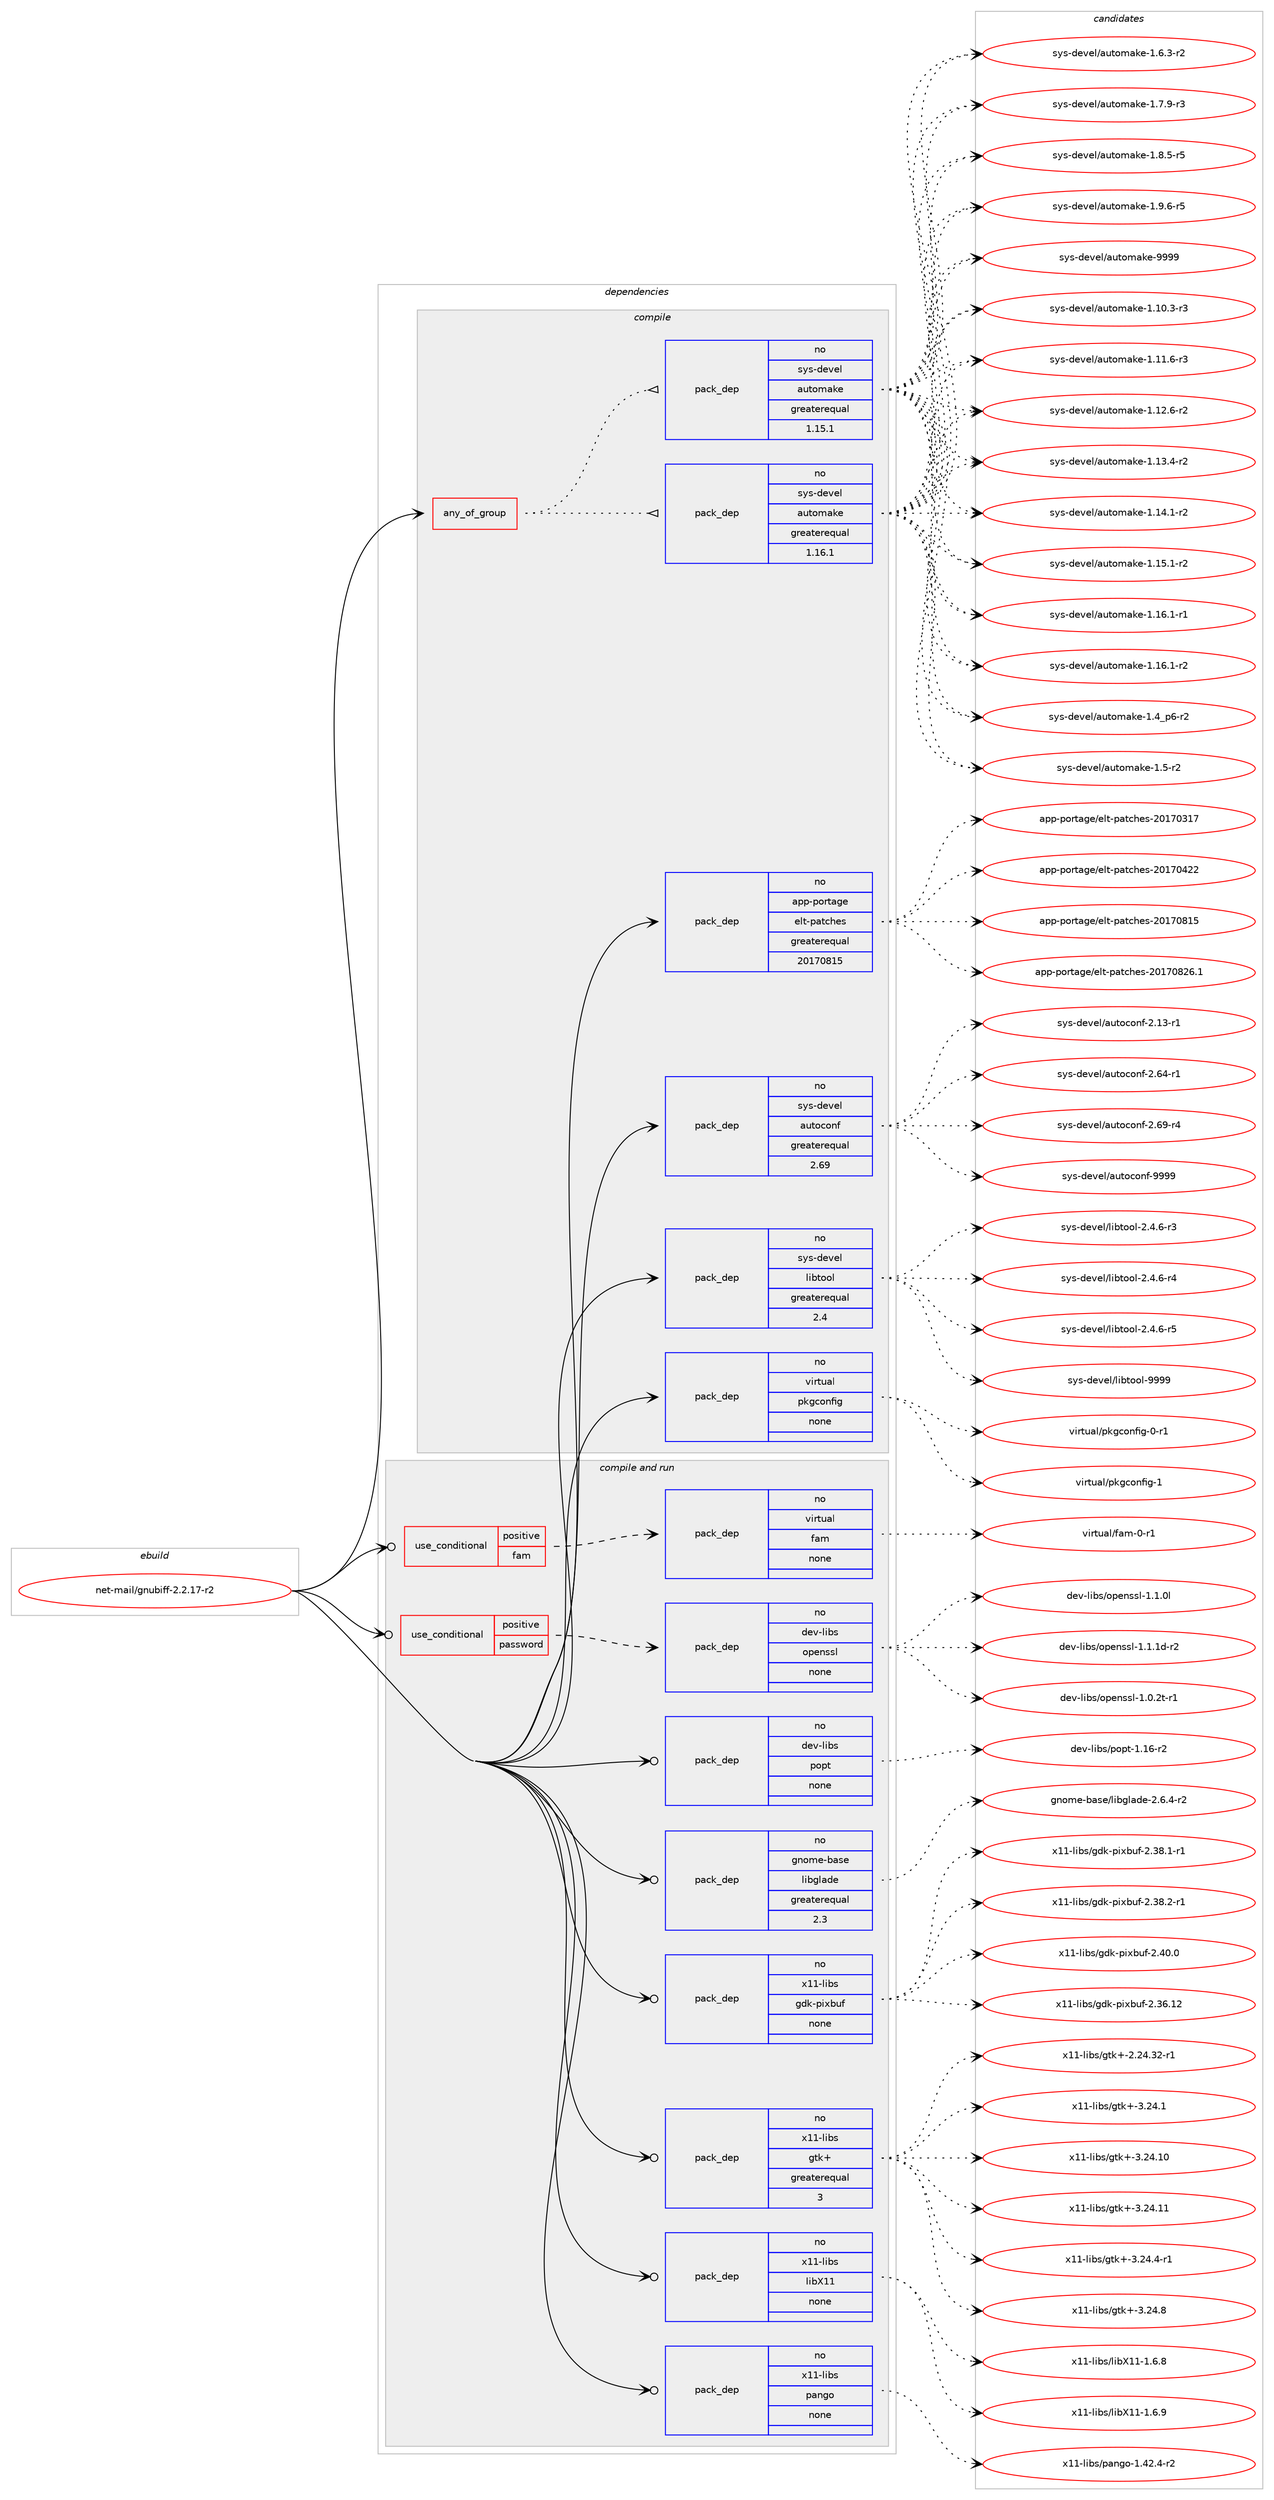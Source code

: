 digraph prolog {

# *************
# Graph options
# *************

newrank=true;
concentrate=true;
compound=true;
graph [rankdir=LR,fontname=Helvetica,fontsize=10,ranksep=1.5];#, ranksep=2.5, nodesep=0.2];
edge  [arrowhead=vee];
node  [fontname=Helvetica,fontsize=10];

# **********
# The ebuild
# **********

subgraph cluster_leftcol {
color=gray;
rank=same;
label=<<i>ebuild</i>>;
id [label="net-mail/gnubiff-2.2.17-r2", color=red, width=4, href="../net-mail/gnubiff-2.2.17-r2.svg"];
}

# ****************
# The dependencies
# ****************

subgraph cluster_midcol {
color=gray;
label=<<i>dependencies</i>>;
subgraph cluster_compile {
fillcolor="#eeeeee";
style=filled;
label=<<i>compile</i>>;
subgraph any14103 {
dependency829837 [label=<<TABLE BORDER="0" CELLBORDER="1" CELLSPACING="0" CELLPADDING="4"><TR><TD CELLPADDING="10">any_of_group</TD></TR></TABLE>>, shape=none, color=red];subgraph pack612901 {
dependency829838 [label=<<TABLE BORDER="0" CELLBORDER="1" CELLSPACING="0" CELLPADDING="4" WIDTH="220"><TR><TD ROWSPAN="6" CELLPADDING="30">pack_dep</TD></TR><TR><TD WIDTH="110">no</TD></TR><TR><TD>sys-devel</TD></TR><TR><TD>automake</TD></TR><TR><TD>greaterequal</TD></TR><TR><TD>1.16.1</TD></TR></TABLE>>, shape=none, color=blue];
}
dependency829837:e -> dependency829838:w [weight=20,style="dotted",arrowhead="oinv"];
subgraph pack612902 {
dependency829839 [label=<<TABLE BORDER="0" CELLBORDER="1" CELLSPACING="0" CELLPADDING="4" WIDTH="220"><TR><TD ROWSPAN="6" CELLPADDING="30">pack_dep</TD></TR><TR><TD WIDTH="110">no</TD></TR><TR><TD>sys-devel</TD></TR><TR><TD>automake</TD></TR><TR><TD>greaterequal</TD></TR><TR><TD>1.15.1</TD></TR></TABLE>>, shape=none, color=blue];
}
dependency829837:e -> dependency829839:w [weight=20,style="dotted",arrowhead="oinv"];
}
id:e -> dependency829837:w [weight=20,style="solid",arrowhead="vee"];
subgraph pack612903 {
dependency829840 [label=<<TABLE BORDER="0" CELLBORDER="1" CELLSPACING="0" CELLPADDING="4" WIDTH="220"><TR><TD ROWSPAN="6" CELLPADDING="30">pack_dep</TD></TR><TR><TD WIDTH="110">no</TD></TR><TR><TD>app-portage</TD></TR><TR><TD>elt-patches</TD></TR><TR><TD>greaterequal</TD></TR><TR><TD>20170815</TD></TR></TABLE>>, shape=none, color=blue];
}
id:e -> dependency829840:w [weight=20,style="solid",arrowhead="vee"];
subgraph pack612904 {
dependency829841 [label=<<TABLE BORDER="0" CELLBORDER="1" CELLSPACING="0" CELLPADDING="4" WIDTH="220"><TR><TD ROWSPAN="6" CELLPADDING="30">pack_dep</TD></TR><TR><TD WIDTH="110">no</TD></TR><TR><TD>sys-devel</TD></TR><TR><TD>autoconf</TD></TR><TR><TD>greaterequal</TD></TR><TR><TD>2.69</TD></TR></TABLE>>, shape=none, color=blue];
}
id:e -> dependency829841:w [weight=20,style="solid",arrowhead="vee"];
subgraph pack612905 {
dependency829842 [label=<<TABLE BORDER="0" CELLBORDER="1" CELLSPACING="0" CELLPADDING="4" WIDTH="220"><TR><TD ROWSPAN="6" CELLPADDING="30">pack_dep</TD></TR><TR><TD WIDTH="110">no</TD></TR><TR><TD>sys-devel</TD></TR><TR><TD>libtool</TD></TR><TR><TD>greaterequal</TD></TR><TR><TD>2.4</TD></TR></TABLE>>, shape=none, color=blue];
}
id:e -> dependency829842:w [weight=20,style="solid",arrowhead="vee"];
subgraph pack612906 {
dependency829843 [label=<<TABLE BORDER="0" CELLBORDER="1" CELLSPACING="0" CELLPADDING="4" WIDTH="220"><TR><TD ROWSPAN="6" CELLPADDING="30">pack_dep</TD></TR><TR><TD WIDTH="110">no</TD></TR><TR><TD>virtual</TD></TR><TR><TD>pkgconfig</TD></TR><TR><TD>none</TD></TR><TR><TD></TD></TR></TABLE>>, shape=none, color=blue];
}
id:e -> dependency829843:w [weight=20,style="solid",arrowhead="vee"];
}
subgraph cluster_compileandrun {
fillcolor="#eeeeee";
style=filled;
label=<<i>compile and run</i>>;
subgraph cond202376 {
dependency829844 [label=<<TABLE BORDER="0" CELLBORDER="1" CELLSPACING="0" CELLPADDING="4"><TR><TD ROWSPAN="3" CELLPADDING="10">use_conditional</TD></TR><TR><TD>positive</TD></TR><TR><TD>fam</TD></TR></TABLE>>, shape=none, color=red];
subgraph pack612907 {
dependency829845 [label=<<TABLE BORDER="0" CELLBORDER="1" CELLSPACING="0" CELLPADDING="4" WIDTH="220"><TR><TD ROWSPAN="6" CELLPADDING="30">pack_dep</TD></TR><TR><TD WIDTH="110">no</TD></TR><TR><TD>virtual</TD></TR><TR><TD>fam</TD></TR><TR><TD>none</TD></TR><TR><TD></TD></TR></TABLE>>, shape=none, color=blue];
}
dependency829844:e -> dependency829845:w [weight=20,style="dashed",arrowhead="vee"];
}
id:e -> dependency829844:w [weight=20,style="solid",arrowhead="odotvee"];
subgraph cond202377 {
dependency829846 [label=<<TABLE BORDER="0" CELLBORDER="1" CELLSPACING="0" CELLPADDING="4"><TR><TD ROWSPAN="3" CELLPADDING="10">use_conditional</TD></TR><TR><TD>positive</TD></TR><TR><TD>password</TD></TR></TABLE>>, shape=none, color=red];
subgraph pack612908 {
dependency829847 [label=<<TABLE BORDER="0" CELLBORDER="1" CELLSPACING="0" CELLPADDING="4" WIDTH="220"><TR><TD ROWSPAN="6" CELLPADDING="30">pack_dep</TD></TR><TR><TD WIDTH="110">no</TD></TR><TR><TD>dev-libs</TD></TR><TR><TD>openssl</TD></TR><TR><TD>none</TD></TR><TR><TD></TD></TR></TABLE>>, shape=none, color=blue];
}
dependency829846:e -> dependency829847:w [weight=20,style="dashed",arrowhead="vee"];
}
id:e -> dependency829846:w [weight=20,style="solid",arrowhead="odotvee"];
subgraph pack612909 {
dependency829848 [label=<<TABLE BORDER="0" CELLBORDER="1" CELLSPACING="0" CELLPADDING="4" WIDTH="220"><TR><TD ROWSPAN="6" CELLPADDING="30">pack_dep</TD></TR><TR><TD WIDTH="110">no</TD></TR><TR><TD>dev-libs</TD></TR><TR><TD>popt</TD></TR><TR><TD>none</TD></TR><TR><TD></TD></TR></TABLE>>, shape=none, color=blue];
}
id:e -> dependency829848:w [weight=20,style="solid",arrowhead="odotvee"];
subgraph pack612910 {
dependency829849 [label=<<TABLE BORDER="0" CELLBORDER="1" CELLSPACING="0" CELLPADDING="4" WIDTH="220"><TR><TD ROWSPAN="6" CELLPADDING="30">pack_dep</TD></TR><TR><TD WIDTH="110">no</TD></TR><TR><TD>gnome-base</TD></TR><TR><TD>libglade</TD></TR><TR><TD>greaterequal</TD></TR><TR><TD>2.3</TD></TR></TABLE>>, shape=none, color=blue];
}
id:e -> dependency829849:w [weight=20,style="solid",arrowhead="odotvee"];
subgraph pack612911 {
dependency829850 [label=<<TABLE BORDER="0" CELLBORDER="1" CELLSPACING="0" CELLPADDING="4" WIDTH="220"><TR><TD ROWSPAN="6" CELLPADDING="30">pack_dep</TD></TR><TR><TD WIDTH="110">no</TD></TR><TR><TD>x11-libs</TD></TR><TR><TD>gdk-pixbuf</TD></TR><TR><TD>none</TD></TR><TR><TD></TD></TR></TABLE>>, shape=none, color=blue];
}
id:e -> dependency829850:w [weight=20,style="solid",arrowhead="odotvee"];
subgraph pack612912 {
dependency829851 [label=<<TABLE BORDER="0" CELLBORDER="1" CELLSPACING="0" CELLPADDING="4" WIDTH="220"><TR><TD ROWSPAN="6" CELLPADDING="30">pack_dep</TD></TR><TR><TD WIDTH="110">no</TD></TR><TR><TD>x11-libs</TD></TR><TR><TD>gtk+</TD></TR><TR><TD>greaterequal</TD></TR><TR><TD>3</TD></TR></TABLE>>, shape=none, color=blue];
}
id:e -> dependency829851:w [weight=20,style="solid",arrowhead="odotvee"];
subgraph pack612913 {
dependency829852 [label=<<TABLE BORDER="0" CELLBORDER="1" CELLSPACING="0" CELLPADDING="4" WIDTH="220"><TR><TD ROWSPAN="6" CELLPADDING="30">pack_dep</TD></TR><TR><TD WIDTH="110">no</TD></TR><TR><TD>x11-libs</TD></TR><TR><TD>libX11</TD></TR><TR><TD>none</TD></TR><TR><TD></TD></TR></TABLE>>, shape=none, color=blue];
}
id:e -> dependency829852:w [weight=20,style="solid",arrowhead="odotvee"];
subgraph pack612914 {
dependency829853 [label=<<TABLE BORDER="0" CELLBORDER="1" CELLSPACING="0" CELLPADDING="4" WIDTH="220"><TR><TD ROWSPAN="6" CELLPADDING="30">pack_dep</TD></TR><TR><TD WIDTH="110">no</TD></TR><TR><TD>x11-libs</TD></TR><TR><TD>pango</TD></TR><TR><TD>none</TD></TR><TR><TD></TD></TR></TABLE>>, shape=none, color=blue];
}
id:e -> dependency829853:w [weight=20,style="solid",arrowhead="odotvee"];
}
subgraph cluster_run {
fillcolor="#eeeeee";
style=filled;
label=<<i>run</i>>;
}
}

# **************
# The candidates
# **************

subgraph cluster_choices {
rank=same;
color=gray;
label=<<i>candidates</i>>;

subgraph choice612901 {
color=black;
nodesep=1;
choice11512111545100101118101108479711711611110997107101454946494846514511451 [label="sys-devel/automake-1.10.3-r3", color=red, width=4,href="../sys-devel/automake-1.10.3-r3.svg"];
choice11512111545100101118101108479711711611110997107101454946494946544511451 [label="sys-devel/automake-1.11.6-r3", color=red, width=4,href="../sys-devel/automake-1.11.6-r3.svg"];
choice11512111545100101118101108479711711611110997107101454946495046544511450 [label="sys-devel/automake-1.12.6-r2", color=red, width=4,href="../sys-devel/automake-1.12.6-r2.svg"];
choice11512111545100101118101108479711711611110997107101454946495146524511450 [label="sys-devel/automake-1.13.4-r2", color=red, width=4,href="../sys-devel/automake-1.13.4-r2.svg"];
choice11512111545100101118101108479711711611110997107101454946495246494511450 [label="sys-devel/automake-1.14.1-r2", color=red, width=4,href="../sys-devel/automake-1.14.1-r2.svg"];
choice11512111545100101118101108479711711611110997107101454946495346494511450 [label="sys-devel/automake-1.15.1-r2", color=red, width=4,href="../sys-devel/automake-1.15.1-r2.svg"];
choice11512111545100101118101108479711711611110997107101454946495446494511449 [label="sys-devel/automake-1.16.1-r1", color=red, width=4,href="../sys-devel/automake-1.16.1-r1.svg"];
choice11512111545100101118101108479711711611110997107101454946495446494511450 [label="sys-devel/automake-1.16.1-r2", color=red, width=4,href="../sys-devel/automake-1.16.1-r2.svg"];
choice115121115451001011181011084797117116111109971071014549465295112544511450 [label="sys-devel/automake-1.4_p6-r2", color=red, width=4,href="../sys-devel/automake-1.4_p6-r2.svg"];
choice11512111545100101118101108479711711611110997107101454946534511450 [label="sys-devel/automake-1.5-r2", color=red, width=4,href="../sys-devel/automake-1.5-r2.svg"];
choice115121115451001011181011084797117116111109971071014549465446514511450 [label="sys-devel/automake-1.6.3-r2", color=red, width=4,href="../sys-devel/automake-1.6.3-r2.svg"];
choice115121115451001011181011084797117116111109971071014549465546574511451 [label="sys-devel/automake-1.7.9-r3", color=red, width=4,href="../sys-devel/automake-1.7.9-r3.svg"];
choice115121115451001011181011084797117116111109971071014549465646534511453 [label="sys-devel/automake-1.8.5-r5", color=red, width=4,href="../sys-devel/automake-1.8.5-r5.svg"];
choice115121115451001011181011084797117116111109971071014549465746544511453 [label="sys-devel/automake-1.9.6-r5", color=red, width=4,href="../sys-devel/automake-1.9.6-r5.svg"];
choice115121115451001011181011084797117116111109971071014557575757 [label="sys-devel/automake-9999", color=red, width=4,href="../sys-devel/automake-9999.svg"];
dependency829838:e -> choice11512111545100101118101108479711711611110997107101454946494846514511451:w [style=dotted,weight="100"];
dependency829838:e -> choice11512111545100101118101108479711711611110997107101454946494946544511451:w [style=dotted,weight="100"];
dependency829838:e -> choice11512111545100101118101108479711711611110997107101454946495046544511450:w [style=dotted,weight="100"];
dependency829838:e -> choice11512111545100101118101108479711711611110997107101454946495146524511450:w [style=dotted,weight="100"];
dependency829838:e -> choice11512111545100101118101108479711711611110997107101454946495246494511450:w [style=dotted,weight="100"];
dependency829838:e -> choice11512111545100101118101108479711711611110997107101454946495346494511450:w [style=dotted,weight="100"];
dependency829838:e -> choice11512111545100101118101108479711711611110997107101454946495446494511449:w [style=dotted,weight="100"];
dependency829838:e -> choice11512111545100101118101108479711711611110997107101454946495446494511450:w [style=dotted,weight="100"];
dependency829838:e -> choice115121115451001011181011084797117116111109971071014549465295112544511450:w [style=dotted,weight="100"];
dependency829838:e -> choice11512111545100101118101108479711711611110997107101454946534511450:w [style=dotted,weight="100"];
dependency829838:e -> choice115121115451001011181011084797117116111109971071014549465446514511450:w [style=dotted,weight="100"];
dependency829838:e -> choice115121115451001011181011084797117116111109971071014549465546574511451:w [style=dotted,weight="100"];
dependency829838:e -> choice115121115451001011181011084797117116111109971071014549465646534511453:w [style=dotted,weight="100"];
dependency829838:e -> choice115121115451001011181011084797117116111109971071014549465746544511453:w [style=dotted,weight="100"];
dependency829838:e -> choice115121115451001011181011084797117116111109971071014557575757:w [style=dotted,weight="100"];
}
subgraph choice612902 {
color=black;
nodesep=1;
choice11512111545100101118101108479711711611110997107101454946494846514511451 [label="sys-devel/automake-1.10.3-r3", color=red, width=4,href="../sys-devel/automake-1.10.3-r3.svg"];
choice11512111545100101118101108479711711611110997107101454946494946544511451 [label="sys-devel/automake-1.11.6-r3", color=red, width=4,href="../sys-devel/automake-1.11.6-r3.svg"];
choice11512111545100101118101108479711711611110997107101454946495046544511450 [label="sys-devel/automake-1.12.6-r2", color=red, width=4,href="../sys-devel/automake-1.12.6-r2.svg"];
choice11512111545100101118101108479711711611110997107101454946495146524511450 [label="sys-devel/automake-1.13.4-r2", color=red, width=4,href="../sys-devel/automake-1.13.4-r2.svg"];
choice11512111545100101118101108479711711611110997107101454946495246494511450 [label="sys-devel/automake-1.14.1-r2", color=red, width=4,href="../sys-devel/automake-1.14.1-r2.svg"];
choice11512111545100101118101108479711711611110997107101454946495346494511450 [label="sys-devel/automake-1.15.1-r2", color=red, width=4,href="../sys-devel/automake-1.15.1-r2.svg"];
choice11512111545100101118101108479711711611110997107101454946495446494511449 [label="sys-devel/automake-1.16.1-r1", color=red, width=4,href="../sys-devel/automake-1.16.1-r1.svg"];
choice11512111545100101118101108479711711611110997107101454946495446494511450 [label="sys-devel/automake-1.16.1-r2", color=red, width=4,href="../sys-devel/automake-1.16.1-r2.svg"];
choice115121115451001011181011084797117116111109971071014549465295112544511450 [label="sys-devel/automake-1.4_p6-r2", color=red, width=4,href="../sys-devel/automake-1.4_p6-r2.svg"];
choice11512111545100101118101108479711711611110997107101454946534511450 [label="sys-devel/automake-1.5-r2", color=red, width=4,href="../sys-devel/automake-1.5-r2.svg"];
choice115121115451001011181011084797117116111109971071014549465446514511450 [label="sys-devel/automake-1.6.3-r2", color=red, width=4,href="../sys-devel/automake-1.6.3-r2.svg"];
choice115121115451001011181011084797117116111109971071014549465546574511451 [label="sys-devel/automake-1.7.9-r3", color=red, width=4,href="../sys-devel/automake-1.7.9-r3.svg"];
choice115121115451001011181011084797117116111109971071014549465646534511453 [label="sys-devel/automake-1.8.5-r5", color=red, width=4,href="../sys-devel/automake-1.8.5-r5.svg"];
choice115121115451001011181011084797117116111109971071014549465746544511453 [label="sys-devel/automake-1.9.6-r5", color=red, width=4,href="../sys-devel/automake-1.9.6-r5.svg"];
choice115121115451001011181011084797117116111109971071014557575757 [label="sys-devel/automake-9999", color=red, width=4,href="../sys-devel/automake-9999.svg"];
dependency829839:e -> choice11512111545100101118101108479711711611110997107101454946494846514511451:w [style=dotted,weight="100"];
dependency829839:e -> choice11512111545100101118101108479711711611110997107101454946494946544511451:w [style=dotted,weight="100"];
dependency829839:e -> choice11512111545100101118101108479711711611110997107101454946495046544511450:w [style=dotted,weight="100"];
dependency829839:e -> choice11512111545100101118101108479711711611110997107101454946495146524511450:w [style=dotted,weight="100"];
dependency829839:e -> choice11512111545100101118101108479711711611110997107101454946495246494511450:w [style=dotted,weight="100"];
dependency829839:e -> choice11512111545100101118101108479711711611110997107101454946495346494511450:w [style=dotted,weight="100"];
dependency829839:e -> choice11512111545100101118101108479711711611110997107101454946495446494511449:w [style=dotted,weight="100"];
dependency829839:e -> choice11512111545100101118101108479711711611110997107101454946495446494511450:w [style=dotted,weight="100"];
dependency829839:e -> choice115121115451001011181011084797117116111109971071014549465295112544511450:w [style=dotted,weight="100"];
dependency829839:e -> choice11512111545100101118101108479711711611110997107101454946534511450:w [style=dotted,weight="100"];
dependency829839:e -> choice115121115451001011181011084797117116111109971071014549465446514511450:w [style=dotted,weight="100"];
dependency829839:e -> choice115121115451001011181011084797117116111109971071014549465546574511451:w [style=dotted,weight="100"];
dependency829839:e -> choice115121115451001011181011084797117116111109971071014549465646534511453:w [style=dotted,weight="100"];
dependency829839:e -> choice115121115451001011181011084797117116111109971071014549465746544511453:w [style=dotted,weight="100"];
dependency829839:e -> choice115121115451001011181011084797117116111109971071014557575757:w [style=dotted,weight="100"];
}
subgraph choice612903 {
color=black;
nodesep=1;
choice97112112451121111141169710310147101108116451129711699104101115455048495548514955 [label="app-portage/elt-patches-20170317", color=red, width=4,href="../app-portage/elt-patches-20170317.svg"];
choice97112112451121111141169710310147101108116451129711699104101115455048495548525050 [label="app-portage/elt-patches-20170422", color=red, width=4,href="../app-portage/elt-patches-20170422.svg"];
choice97112112451121111141169710310147101108116451129711699104101115455048495548564953 [label="app-portage/elt-patches-20170815", color=red, width=4,href="../app-portage/elt-patches-20170815.svg"];
choice971121124511211111411697103101471011081164511297116991041011154550484955485650544649 [label="app-portage/elt-patches-20170826.1", color=red, width=4,href="../app-portage/elt-patches-20170826.1.svg"];
dependency829840:e -> choice97112112451121111141169710310147101108116451129711699104101115455048495548514955:w [style=dotted,weight="100"];
dependency829840:e -> choice97112112451121111141169710310147101108116451129711699104101115455048495548525050:w [style=dotted,weight="100"];
dependency829840:e -> choice97112112451121111141169710310147101108116451129711699104101115455048495548564953:w [style=dotted,weight="100"];
dependency829840:e -> choice971121124511211111411697103101471011081164511297116991041011154550484955485650544649:w [style=dotted,weight="100"];
}
subgraph choice612904 {
color=black;
nodesep=1;
choice1151211154510010111810110847971171161119911111010245504649514511449 [label="sys-devel/autoconf-2.13-r1", color=red, width=4,href="../sys-devel/autoconf-2.13-r1.svg"];
choice1151211154510010111810110847971171161119911111010245504654524511449 [label="sys-devel/autoconf-2.64-r1", color=red, width=4,href="../sys-devel/autoconf-2.64-r1.svg"];
choice1151211154510010111810110847971171161119911111010245504654574511452 [label="sys-devel/autoconf-2.69-r4", color=red, width=4,href="../sys-devel/autoconf-2.69-r4.svg"];
choice115121115451001011181011084797117116111991111101024557575757 [label="sys-devel/autoconf-9999", color=red, width=4,href="../sys-devel/autoconf-9999.svg"];
dependency829841:e -> choice1151211154510010111810110847971171161119911111010245504649514511449:w [style=dotted,weight="100"];
dependency829841:e -> choice1151211154510010111810110847971171161119911111010245504654524511449:w [style=dotted,weight="100"];
dependency829841:e -> choice1151211154510010111810110847971171161119911111010245504654574511452:w [style=dotted,weight="100"];
dependency829841:e -> choice115121115451001011181011084797117116111991111101024557575757:w [style=dotted,weight="100"];
}
subgraph choice612905 {
color=black;
nodesep=1;
choice1151211154510010111810110847108105981161111111084550465246544511451 [label="sys-devel/libtool-2.4.6-r3", color=red, width=4,href="../sys-devel/libtool-2.4.6-r3.svg"];
choice1151211154510010111810110847108105981161111111084550465246544511452 [label="sys-devel/libtool-2.4.6-r4", color=red, width=4,href="../sys-devel/libtool-2.4.6-r4.svg"];
choice1151211154510010111810110847108105981161111111084550465246544511453 [label="sys-devel/libtool-2.4.6-r5", color=red, width=4,href="../sys-devel/libtool-2.4.6-r5.svg"];
choice1151211154510010111810110847108105981161111111084557575757 [label="sys-devel/libtool-9999", color=red, width=4,href="../sys-devel/libtool-9999.svg"];
dependency829842:e -> choice1151211154510010111810110847108105981161111111084550465246544511451:w [style=dotted,weight="100"];
dependency829842:e -> choice1151211154510010111810110847108105981161111111084550465246544511452:w [style=dotted,weight="100"];
dependency829842:e -> choice1151211154510010111810110847108105981161111111084550465246544511453:w [style=dotted,weight="100"];
dependency829842:e -> choice1151211154510010111810110847108105981161111111084557575757:w [style=dotted,weight="100"];
}
subgraph choice612906 {
color=black;
nodesep=1;
choice11810511411611797108471121071039911111010210510345484511449 [label="virtual/pkgconfig-0-r1", color=red, width=4,href="../virtual/pkgconfig-0-r1.svg"];
choice1181051141161179710847112107103991111101021051034549 [label="virtual/pkgconfig-1", color=red, width=4,href="../virtual/pkgconfig-1.svg"];
dependency829843:e -> choice11810511411611797108471121071039911111010210510345484511449:w [style=dotted,weight="100"];
dependency829843:e -> choice1181051141161179710847112107103991111101021051034549:w [style=dotted,weight="100"];
}
subgraph choice612907 {
color=black;
nodesep=1;
choice11810511411611797108471029710945484511449 [label="virtual/fam-0-r1", color=red, width=4,href="../virtual/fam-0-r1.svg"];
dependency829845:e -> choice11810511411611797108471029710945484511449:w [style=dotted,weight="100"];
}
subgraph choice612908 {
color=black;
nodesep=1;
choice1001011184510810598115471111121011101151151084549464846501164511449 [label="dev-libs/openssl-1.0.2t-r1", color=red, width=4,href="../dev-libs/openssl-1.0.2t-r1.svg"];
choice100101118451081059811547111112101110115115108454946494648108 [label="dev-libs/openssl-1.1.0l", color=red, width=4,href="../dev-libs/openssl-1.1.0l.svg"];
choice1001011184510810598115471111121011101151151084549464946491004511450 [label="dev-libs/openssl-1.1.1d-r2", color=red, width=4,href="../dev-libs/openssl-1.1.1d-r2.svg"];
dependency829847:e -> choice1001011184510810598115471111121011101151151084549464846501164511449:w [style=dotted,weight="100"];
dependency829847:e -> choice100101118451081059811547111112101110115115108454946494648108:w [style=dotted,weight="100"];
dependency829847:e -> choice1001011184510810598115471111121011101151151084549464946491004511450:w [style=dotted,weight="100"];
}
subgraph choice612909 {
color=black;
nodesep=1;
choice10010111845108105981154711211111211645494649544511450 [label="dev-libs/popt-1.16-r2", color=red, width=4,href="../dev-libs/popt-1.16-r2.svg"];
dependency829848:e -> choice10010111845108105981154711211111211645494649544511450:w [style=dotted,weight="100"];
}
subgraph choice612910 {
color=black;
nodesep=1;
choice1031101111091014598971151014710810598103108971001014550465446524511450 [label="gnome-base/libglade-2.6.4-r2", color=red, width=4,href="../gnome-base/libglade-2.6.4-r2.svg"];
dependency829849:e -> choice1031101111091014598971151014710810598103108971001014550465446524511450:w [style=dotted,weight="100"];
}
subgraph choice612911 {
color=black;
nodesep=1;
choice120494945108105981154710310010745112105120981171024550465154464950 [label="x11-libs/gdk-pixbuf-2.36.12", color=red, width=4,href="../x11-libs/gdk-pixbuf-2.36.12.svg"];
choice12049494510810598115471031001074511210512098117102455046515646494511449 [label="x11-libs/gdk-pixbuf-2.38.1-r1", color=red, width=4,href="../x11-libs/gdk-pixbuf-2.38.1-r1.svg"];
choice12049494510810598115471031001074511210512098117102455046515646504511449 [label="x11-libs/gdk-pixbuf-2.38.2-r1", color=red, width=4,href="../x11-libs/gdk-pixbuf-2.38.2-r1.svg"];
choice1204949451081059811547103100107451121051209811710245504652484648 [label="x11-libs/gdk-pixbuf-2.40.0", color=red, width=4,href="../x11-libs/gdk-pixbuf-2.40.0.svg"];
dependency829850:e -> choice120494945108105981154710310010745112105120981171024550465154464950:w [style=dotted,weight="100"];
dependency829850:e -> choice12049494510810598115471031001074511210512098117102455046515646494511449:w [style=dotted,weight="100"];
dependency829850:e -> choice12049494510810598115471031001074511210512098117102455046515646504511449:w [style=dotted,weight="100"];
dependency829850:e -> choice1204949451081059811547103100107451121051209811710245504652484648:w [style=dotted,weight="100"];
}
subgraph choice612912 {
color=black;
nodesep=1;
choice12049494510810598115471031161074345504650524651504511449 [label="x11-libs/gtk+-2.24.32-r1", color=red, width=4,href="../x11-libs/gtk+-2.24.32-r1.svg"];
choice12049494510810598115471031161074345514650524649 [label="x11-libs/gtk+-3.24.1", color=red, width=4,href="../x11-libs/gtk+-3.24.1.svg"];
choice1204949451081059811547103116107434551465052464948 [label="x11-libs/gtk+-3.24.10", color=red, width=4,href="../x11-libs/gtk+-3.24.10.svg"];
choice1204949451081059811547103116107434551465052464949 [label="x11-libs/gtk+-3.24.11", color=red, width=4,href="../x11-libs/gtk+-3.24.11.svg"];
choice120494945108105981154710311610743455146505246524511449 [label="x11-libs/gtk+-3.24.4-r1", color=red, width=4,href="../x11-libs/gtk+-3.24.4-r1.svg"];
choice12049494510810598115471031161074345514650524656 [label="x11-libs/gtk+-3.24.8", color=red, width=4,href="../x11-libs/gtk+-3.24.8.svg"];
dependency829851:e -> choice12049494510810598115471031161074345504650524651504511449:w [style=dotted,weight="100"];
dependency829851:e -> choice12049494510810598115471031161074345514650524649:w [style=dotted,weight="100"];
dependency829851:e -> choice1204949451081059811547103116107434551465052464948:w [style=dotted,weight="100"];
dependency829851:e -> choice1204949451081059811547103116107434551465052464949:w [style=dotted,weight="100"];
dependency829851:e -> choice120494945108105981154710311610743455146505246524511449:w [style=dotted,weight="100"];
dependency829851:e -> choice12049494510810598115471031161074345514650524656:w [style=dotted,weight="100"];
}
subgraph choice612913 {
color=black;
nodesep=1;
choice120494945108105981154710810598884949454946544656 [label="x11-libs/libX11-1.6.8", color=red, width=4,href="../x11-libs/libX11-1.6.8.svg"];
choice120494945108105981154710810598884949454946544657 [label="x11-libs/libX11-1.6.9", color=red, width=4,href="../x11-libs/libX11-1.6.9.svg"];
dependency829852:e -> choice120494945108105981154710810598884949454946544656:w [style=dotted,weight="100"];
dependency829852:e -> choice120494945108105981154710810598884949454946544657:w [style=dotted,weight="100"];
}
subgraph choice612914 {
color=black;
nodesep=1;
choice120494945108105981154711297110103111454946525046524511450 [label="x11-libs/pango-1.42.4-r2", color=red, width=4,href="../x11-libs/pango-1.42.4-r2.svg"];
dependency829853:e -> choice120494945108105981154711297110103111454946525046524511450:w [style=dotted,weight="100"];
}
}

}
